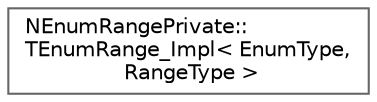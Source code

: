 digraph "Graphical Class Hierarchy"
{
 // INTERACTIVE_SVG=YES
 // LATEX_PDF_SIZE
  bgcolor="transparent";
  edge [fontname=Helvetica,fontsize=10,labelfontname=Helvetica,labelfontsize=10];
  node [fontname=Helvetica,fontsize=10,shape=box,height=0.2,width=0.4];
  rankdir="LR";
  Node0 [id="Node000000",label="NEnumRangePrivate::\lTEnumRange_Impl\< EnumType,\l RangeType \>",height=0.2,width=0.4,color="grey40", fillcolor="white", style="filled",URL="$da/de4/structNEnumRangePrivate_1_1TEnumRange__Impl.html",tooltip=" "];
}
